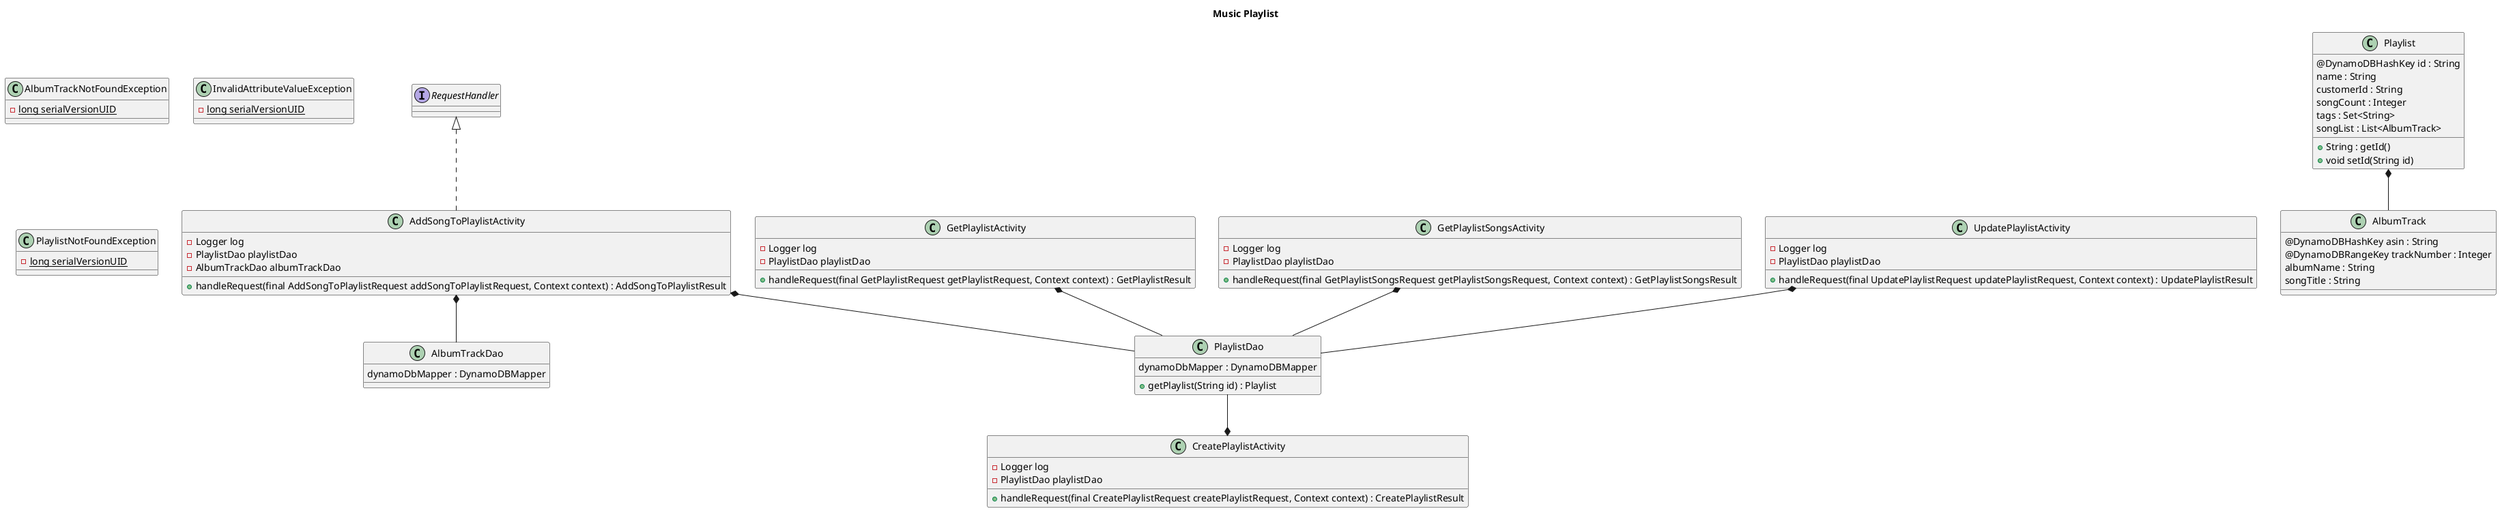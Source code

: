 PARTICIPANTS: use this file for creating the class diagram in mastery task 01

@startuml
title Music Playlist

interface RequestHandler

class AddSongToPlaylistActivity implements RequestHandler{
    -Logger log
    -PlaylistDao playlistDao
    -AlbumTrackDao albumTrackDao
    +handleRequest(final AddSongToPlaylistRequest addSongToPlaylistRequest, Context context) : AddSongToPlaylistResult

}

class CreatePlaylistActivity {
    -Logger log
    -PlaylistDao playlistDao
    +handleRequest(final CreatePlaylistRequest createPlaylistRequest, Context context) : CreatePlaylistResult
}

class GetPlaylistActivity {
    -Logger log
    -PlaylistDao playlistDao
    +handleRequest(final GetPlaylistRequest getPlaylistRequest, Context context) : GetPlaylistResult
}

class GetPlaylistSongsActivity {
    -Logger log
    -PlaylistDao playlistDao
    +handleRequest(final GetPlaylistSongsRequest getPlaylistSongsRequest, Context context) : GetPlaylistSongsResult
}

class UpdatePlaylistActivity{
    -Logger log
    -PlaylistDao playlistDao
    +handleRequest(final UpdatePlaylistRequest updatePlaylistRequest, Context context) : UpdatePlaylistResult
}

class AlbumTrackDao {
    dynamoDbMapper : DynamoDBMapper
}

class PlaylistDao {
    dynamoDbMapper : DynamoDBMapper
    +getPlaylist(String id) : Playlist
}

class AlbumTrackNotFoundException{
    -{static} long serialVersionUID
}

class InvalidAttributeValueException {
    -{static} long serialVersionUID
}

class PlaylistNotFoundException {
    -{static} long serialVersionUID
}

class AlbumTrack {
    @DynamoDBHashKey asin : String
    @DynamoDBRangeKey trackNumber : Integer
    albumName : String
    songTitle : String

}
class Playlist{
    @DynamoDBHashKey id : String
    name : String
    customerId : String
    songCount : Integer
    tags : Set<String>
    songList : List<AlbumTrack>
    +String : getId()
    +void setId(String id)
}

Playlist *-- AlbumTrack
AddSongToPlaylistActivity *-- AlbumTrackDao
PlaylistDao --* CreatePlaylistActivity
AddSongToPlaylistActivity *-- PlaylistDao
GetPlaylistActivity *-- PlaylistDao
GetPlaylistSongsActivity *-- PlaylistDao
UpdatePlaylistActivity *-- PlaylistDao

@enduml